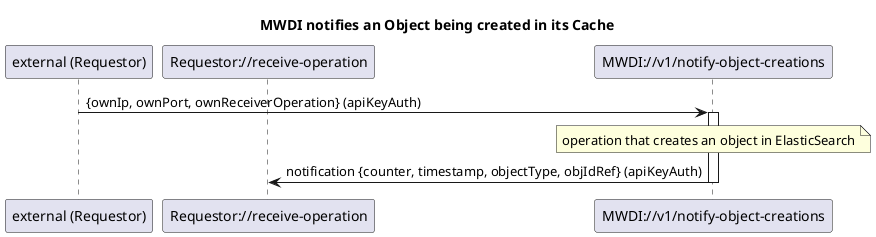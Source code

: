 @startuml 121_MwdiNotifiesObjectCreation
skinparam responseMessageBelowArrow true

title MWDI notifies an Object being created in its Cache

participant "external (Requestor)" as external
participant "Requestor://receive-operation" as receiverOperation
participant "MWDI://v1/notify-object-creations" as notifyObjectCreation

external -> notifyObjectCreation: {ownIp, ownPort, ownReceiverOperation} (apiKeyAuth)
activate notifyObjectCreation

note over notifyObjectCreation: operation that creates an object in ElasticSearch

notifyObjectCreation -> receiverOperation: notification {counter, timestamp, objectType, objIdRef} (apiKeyAuth)
deactivate notifyObjectCreation

@enduml
